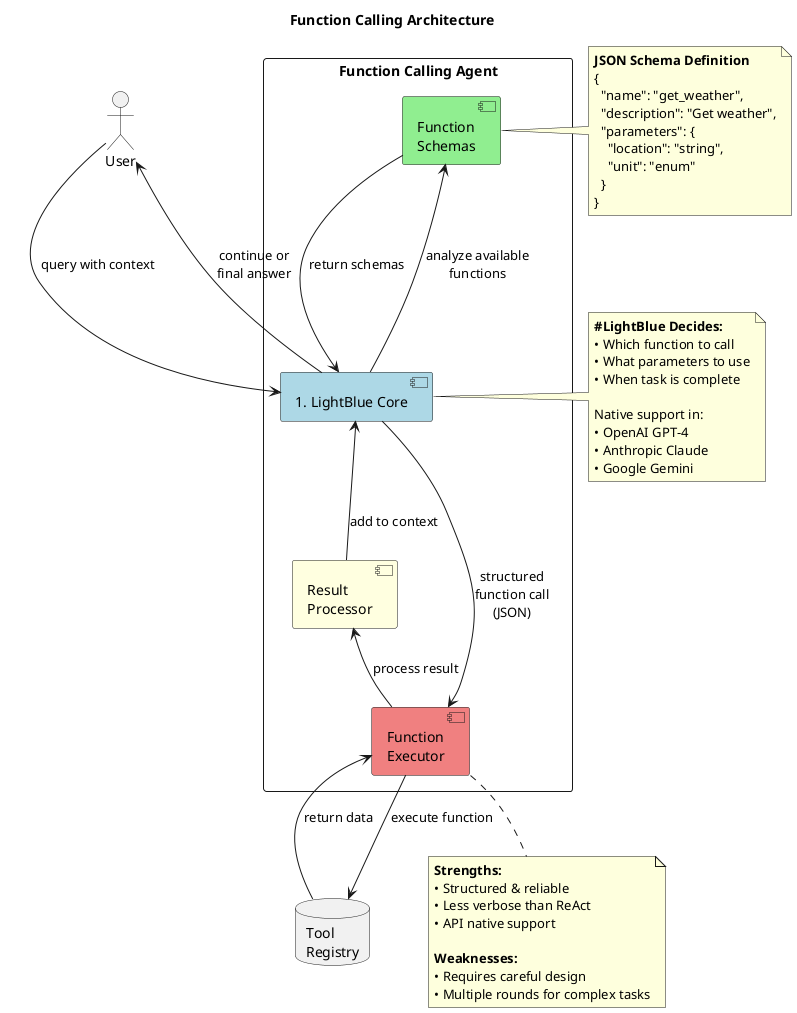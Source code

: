 @startuml
!define LLM #LightBlue
!define SCHEMA #LightGreen
!define EXECUTOR #LightCoral
!define RESULT #LightYellow

title Function Calling Architecture

actor User
database "Tool\nRegistry" as registry

rectangle "Function Calling Agent" {
    
    component "LLM Core" as llm LLM
    
    component "Function\nSchemas" as schemas SCHEMA
    
    component "Function\nExecutor" as executor EXECUTOR
    
    component "Result\nProcessor" as processor RESULT
}

User -down-> llm : query with context
llm -down-> schemas : analyze available\nfunctions
schemas -down-> llm : return schemas
llm -down-> executor : structured\nfunction call\n(JSON)
executor -down-> registry : execute function
registry -down-> executor : return data
executor -up-> processor : process result
processor -up-> llm : add to context
llm -up-> User : continue or\nfinal answer

note right of schemas
  **JSON Schema Definition**
  {
    "name": "get_weather",
    "description": "Get weather",
    "parameters": {
      "location": "string",
      "unit": "enum"
    }
  }
end note

note right of llm
  **LLM Decides:**
  • Which function to call
  • What parameters to use
  • When task is complete
  
  Native support in:
  • OpenAI GPT-4
  • Anthropic Claude
  • Google Gemini
end note

note bottom of executor
  **Strengths:**
  • Structured & reliable
  • Less verbose than ReAct
  • API native support
  
  **Weaknesses:**
  • Requires careful design
  • Multiple rounds for complex tasks
end note

@enduml
